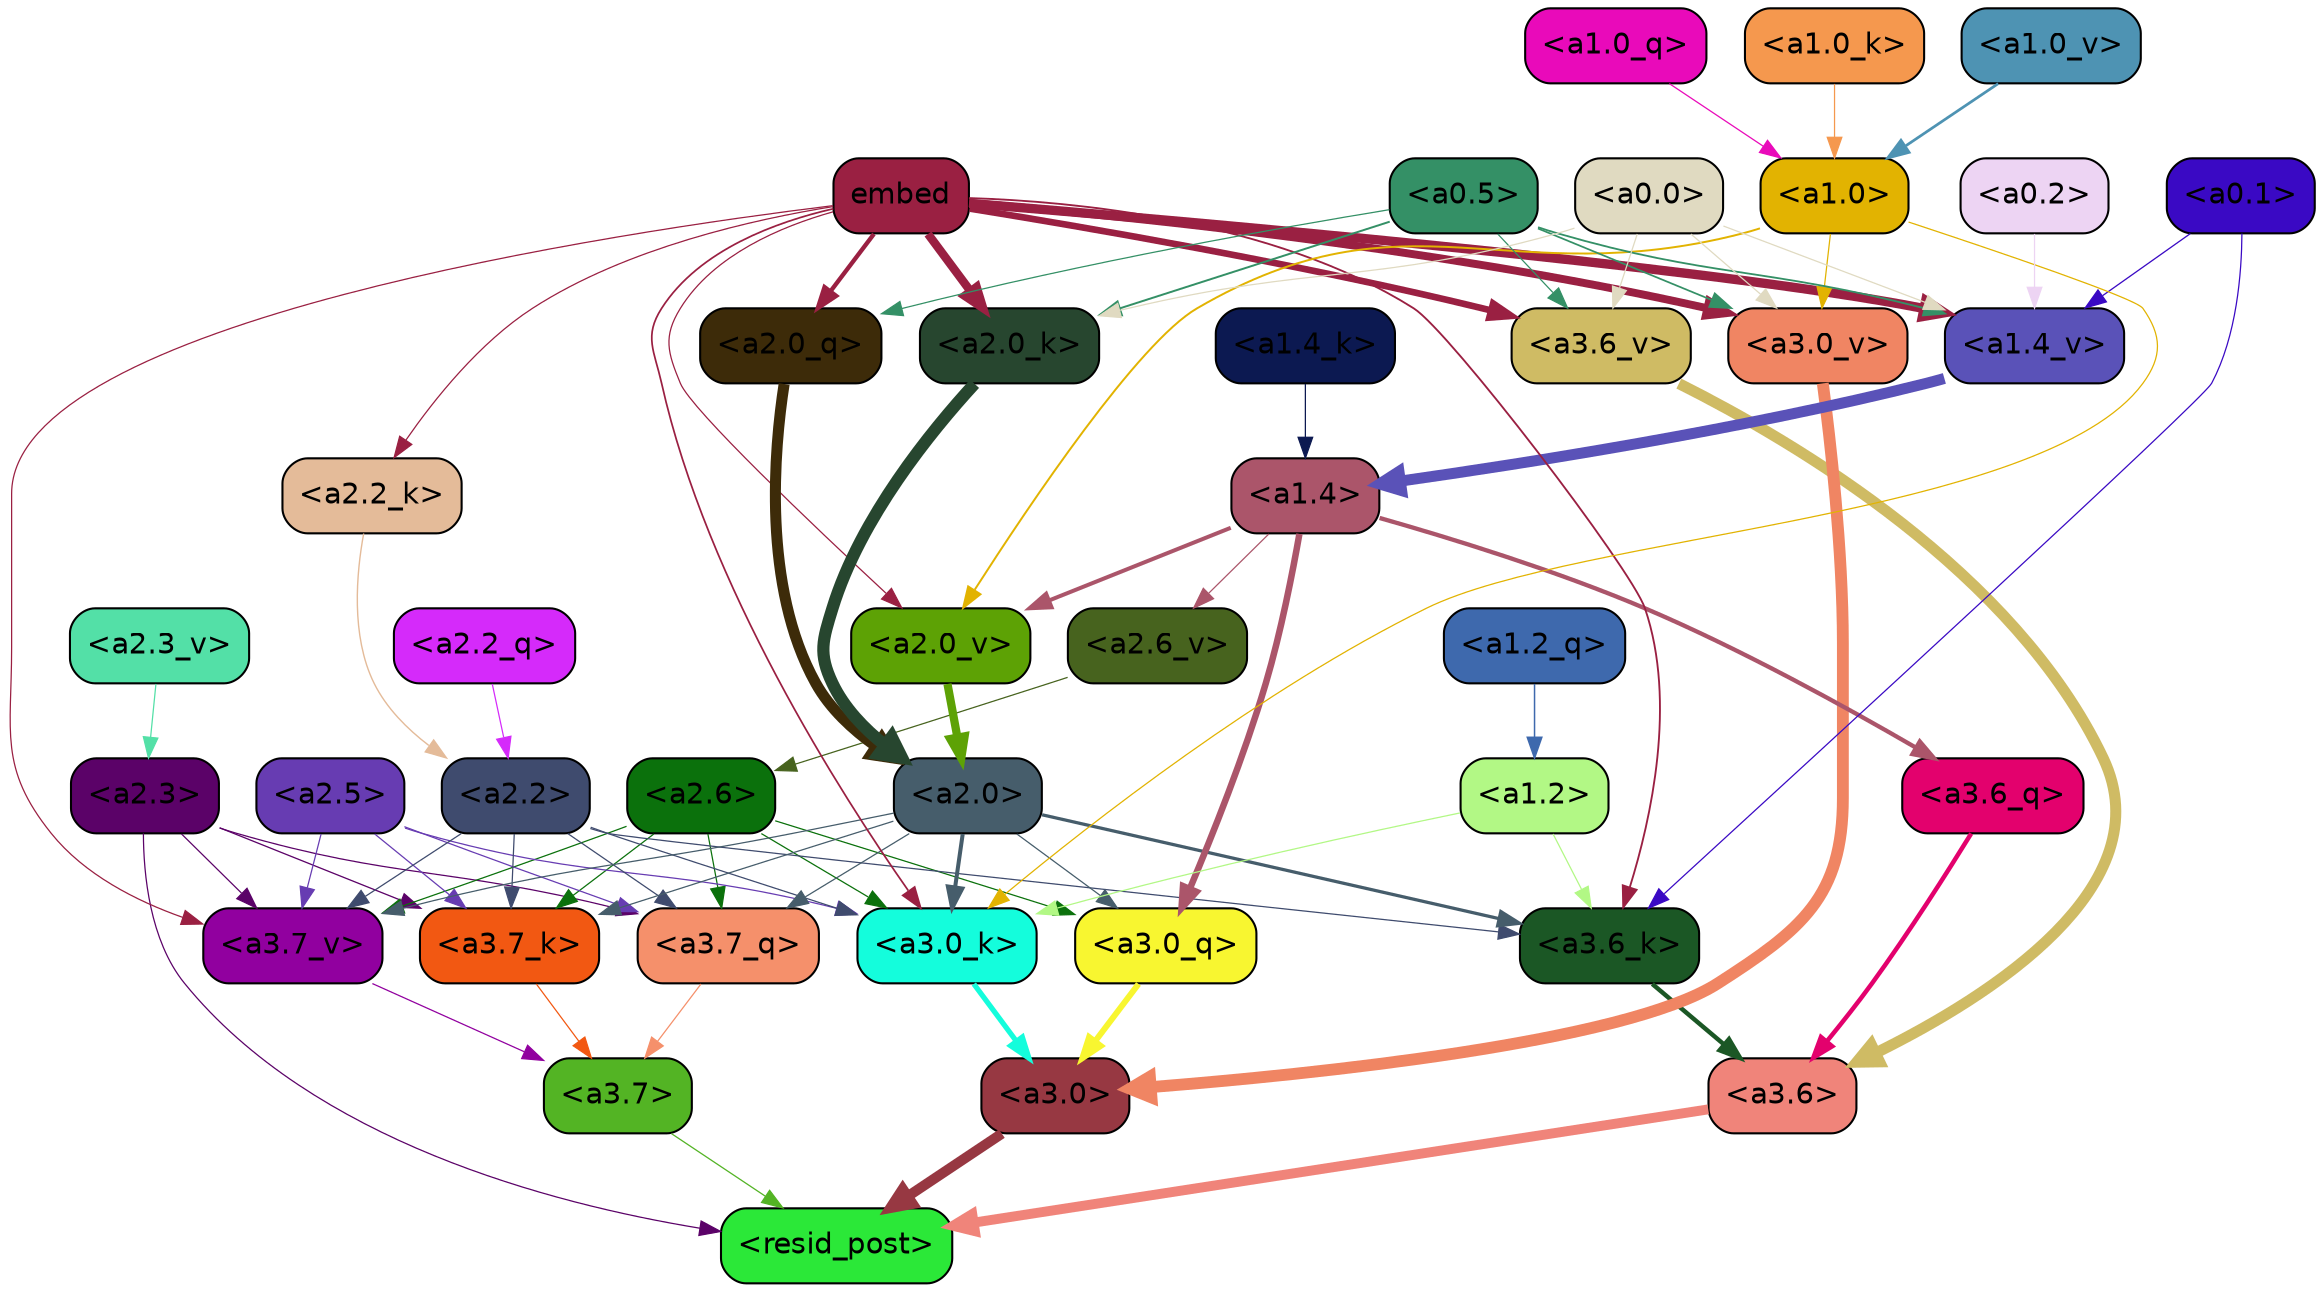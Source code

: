 strict digraph "" {
	graph [bgcolor=transparent,
		layout=dot,
		overlap=false,
		splines=true
	];
	"<a3.7>"	[color=black,
		fillcolor="#53b424",
		fontname=Helvetica,
		shape=box,
		style="filled, rounded"];
	"<resid_post>"	[color=black,
		fillcolor="#2be838",
		fontname=Helvetica,
		shape=box,
		style="filled, rounded"];
	"<a3.7>" -> "<resid_post>"	[color="#53b424",
		penwidth=0.6];
	"<a3.6>"	[color=black,
		fillcolor="#f0847a",
		fontname=Helvetica,
		shape=box,
		style="filled, rounded"];
	"<a3.6>" -> "<resid_post>"	[color="#f0847a",
		penwidth=4.751592040061951];
	"<a3.0>"	[color=black,
		fillcolor="#973842",
		fontname=Helvetica,
		shape=box,
		style="filled, rounded"];
	"<a3.0>" -> "<resid_post>"	[color="#973842",
		penwidth=4.904066681861877];
	"<a2.3>"	[color=black,
		fillcolor="#5b0268",
		fontname=Helvetica,
		shape=box,
		style="filled, rounded"];
	"<a2.3>" -> "<resid_post>"	[color="#5b0268",
		penwidth=0.6];
	"<a3.7_q>"	[color=black,
		fillcolor="#f5906b",
		fontname=Helvetica,
		shape=box,
		style="filled, rounded"];
	"<a2.3>" -> "<a3.7_q>"	[color="#5b0268",
		penwidth=0.6];
	"<a3.7_k>"	[color=black,
		fillcolor="#f25812",
		fontname=Helvetica,
		shape=box,
		style="filled, rounded"];
	"<a2.3>" -> "<a3.7_k>"	[color="#5b0268",
		penwidth=0.6069068089127541];
	"<a3.7_v>"	[color=black,
		fillcolor="#91009f",
		fontname=Helvetica,
		shape=box,
		style="filled, rounded"];
	"<a2.3>" -> "<a3.7_v>"	[color="#5b0268",
		penwidth=0.6];
	"<a3.7_q>" -> "<a3.7>"	[color="#f5906b",
		penwidth=0.6];
	"<a3.6_q>"	[color=black,
		fillcolor="#e3016d",
		fontname=Helvetica,
		shape=box,
		style="filled, rounded"];
	"<a3.6_q>" -> "<a3.6>"	[color="#e3016d",
		penwidth=2.160832464694977];
	"<a3.0_q>"	[color=black,
		fillcolor="#f8f630",
		fontname=Helvetica,
		shape=box,
		style="filled, rounded"];
	"<a3.0_q>" -> "<a3.0>"	[color="#f8f630",
		penwidth=2.870753765106201];
	"<a3.7_k>" -> "<a3.7>"	[color="#f25812",
		penwidth=0.6];
	"<a3.6_k>"	[color=black,
		fillcolor="#1b5725",
		fontname=Helvetica,
		shape=box,
		style="filled, rounded"];
	"<a3.6_k>" -> "<a3.6>"	[color="#1b5725",
		penwidth=2.13908451795578];
	"<a3.0_k>"	[color=black,
		fillcolor="#14fddc",
		fontname=Helvetica,
		shape=box,
		style="filled, rounded"];
	"<a3.0_k>" -> "<a3.0>"	[color="#14fddc",
		penwidth=2.520303964614868];
	"<a3.7_v>" -> "<a3.7>"	[color="#91009f",
		penwidth=0.6];
	"<a3.6_v>"	[color=black,
		fillcolor="#cfbb64",
		fontname=Helvetica,
		shape=box,
		style="filled, rounded"];
	"<a3.6_v>" -> "<a3.6>"	[color="#cfbb64",
		penwidth=5.297133803367615];
	"<a3.0_v>"	[color=black,
		fillcolor="#f08563",
		fontname=Helvetica,
		shape=box,
		style="filled, rounded"];
	"<a3.0_v>" -> "<a3.0>"	[color="#f08563",
		penwidth=5.680712580680847];
	"<a2.6>"	[color=black,
		fillcolor="#0b710c",
		fontname=Helvetica,
		shape=box,
		style="filled, rounded"];
	"<a2.6>" -> "<a3.7_q>"	[color="#0b710c",
		penwidth=0.6];
	"<a2.6>" -> "<a3.0_q>"	[color="#0b710c",
		penwidth=0.6];
	"<a2.6>" -> "<a3.7_k>"	[color="#0b710c",
		penwidth=0.6];
	"<a2.6>" -> "<a3.0_k>"	[color="#0b710c",
		penwidth=0.6];
	"<a2.6>" -> "<a3.7_v>"	[color="#0b710c",
		penwidth=0.6];
	"<a2.5>"	[color=black,
		fillcolor="#673cb2",
		fontname=Helvetica,
		shape=box,
		style="filled, rounded"];
	"<a2.5>" -> "<a3.7_q>"	[color="#673cb2",
		penwidth=0.6];
	"<a2.5>" -> "<a3.7_k>"	[color="#673cb2",
		penwidth=0.6];
	"<a2.5>" -> "<a3.0_k>"	[color="#673cb2",
		penwidth=0.6];
	"<a2.5>" -> "<a3.7_v>"	[color="#673cb2",
		penwidth=0.6];
	"<a2.2>"	[color=black,
		fillcolor="#3f4b6e",
		fontname=Helvetica,
		shape=box,
		style="filled, rounded"];
	"<a2.2>" -> "<a3.7_q>"	[color="#3f4b6e",
		penwidth=0.6];
	"<a2.2>" -> "<a3.7_k>"	[color="#3f4b6e",
		penwidth=0.6];
	"<a2.2>" -> "<a3.6_k>"	[color="#3f4b6e",
		penwidth=0.6];
	"<a2.2>" -> "<a3.0_k>"	[color="#3f4b6e",
		penwidth=0.6];
	"<a2.2>" -> "<a3.7_v>"	[color="#3f4b6e",
		penwidth=0.6];
	"<a2.0>"	[color=black,
		fillcolor="#465d6b",
		fontname=Helvetica,
		shape=box,
		style="filled, rounded"];
	"<a2.0>" -> "<a3.7_q>"	[color="#465d6b",
		penwidth=0.6];
	"<a2.0>" -> "<a3.0_q>"	[color="#465d6b",
		penwidth=0.6];
	"<a2.0>" -> "<a3.7_k>"	[color="#465d6b",
		penwidth=0.6];
	"<a2.0>" -> "<a3.6_k>"	[color="#465d6b",
		penwidth=1.564806342124939];
	"<a2.0>" -> "<a3.0_k>"	[color="#465d6b",
		penwidth=1.9353990852832794];
	"<a2.0>" -> "<a3.7_v>"	[color="#465d6b",
		penwidth=0.6];
	"<a1.4>"	[color=black,
		fillcolor="#ab556a",
		fontname=Helvetica,
		shape=box,
		style="filled, rounded"];
	"<a1.4>" -> "<a3.6_q>"	[color="#ab556a",
		penwidth=2.0727532356977463];
	"<a1.4>" -> "<a3.0_q>"	[color="#ab556a",
		penwidth=3.1279823780059814];
	"<a2.6_v>"	[color=black,
		fillcolor="#47631e",
		fontname=Helvetica,
		shape=box,
		style="filled, rounded"];
	"<a1.4>" -> "<a2.6_v>"	[color="#ab556a",
		penwidth=0.6];
	"<a2.0_v>"	[color=black,
		fillcolor="#5da205",
		fontname=Helvetica,
		shape=box,
		style="filled, rounded"];
	"<a1.4>" -> "<a2.0_v>"	[color="#ab556a",
		penwidth=1.9170897603034973];
	"<a1.2>"	[color=black,
		fillcolor="#b2f885",
		fontname=Helvetica,
		shape=box,
		style="filled, rounded"];
	"<a1.2>" -> "<a3.6_k>"	[color="#b2f885",
		penwidth=0.6];
	"<a1.2>" -> "<a3.0_k>"	[color="#b2f885",
		penwidth=0.6];
	"<a0.1>"	[color=black,
		fillcolor="#3a09c4",
		fontname=Helvetica,
		shape=box,
		style="filled, rounded"];
	"<a0.1>" -> "<a3.6_k>"	[color="#3a09c4",
		penwidth=0.6];
	"<a1.4_v>"	[color=black,
		fillcolor="#5a52b8",
		fontname=Helvetica,
		shape=box,
		style="filled, rounded"];
	"<a0.1>" -> "<a1.4_v>"	[color="#3a09c4",
		penwidth=0.6202214732766151];
	embed	[color=black,
		fillcolor="#9a2042",
		fontname=Helvetica,
		shape=box,
		style="filled, rounded"];
	embed -> "<a3.6_k>"	[color="#9a2042",
		penwidth=0.8915999233722687];
	embed -> "<a3.0_k>"	[color="#9a2042",
		penwidth=0.832088902592659];
	embed -> "<a3.7_v>"	[color="#9a2042",
		penwidth=0.6];
	embed -> "<a3.6_v>"	[color="#9a2042",
		penwidth=3.1840110421180725];
	embed -> "<a3.0_v>"	[color="#9a2042",
		penwidth=3.8132747188210487];
	"<a2.0_q>"	[color=black,
		fillcolor="#3d2b09",
		fontname=Helvetica,
		shape=box,
		style="filled, rounded"];
	embed -> "<a2.0_q>"	[color="#9a2042",
		penwidth=2.084651827812195];
	"<a2.2_k>"	[color=black,
		fillcolor="#e4bb99",
		fontname=Helvetica,
		shape=box,
		style="filled, rounded"];
	embed -> "<a2.2_k>"	[color="#9a2042",
		penwidth=0.6];
	"<a2.0_k>"	[color=black,
		fillcolor="#27462f",
		fontname=Helvetica,
		shape=box,
		style="filled, rounded"];
	embed -> "<a2.0_k>"	[color="#9a2042",
		penwidth=4.084526404738426];
	embed -> "<a2.0_v>"	[color="#9a2042",
		penwidth=0.6];
	embed -> "<a1.4_v>"	[color="#9a2042",
		penwidth=4.4888065457344055];
	"<a1.0>"	[color=black,
		fillcolor="#e2b301",
		fontname=Helvetica,
		shape=box,
		style="filled, rounded"];
	"<a1.0>" -> "<a3.0_k>"	[color="#e2b301",
		penwidth=0.6];
	"<a1.0>" -> "<a3.0_v>"	[color="#e2b301",
		penwidth=0.6];
	"<a1.0>" -> "<a2.0_v>"	[color="#e2b301",
		penwidth=0.9450988052412868];
	"<a0.5>"	[color=black,
		fillcolor="#349066",
		fontname=Helvetica,
		shape=box,
		style="filled, rounded"];
	"<a0.5>" -> "<a3.6_v>"	[color="#349066",
		penwidth=0.6];
	"<a0.5>" -> "<a3.0_v>"	[color="#349066",
		penwidth=0.8331108838319778];
	"<a0.5>" -> "<a2.0_q>"	[color="#349066",
		penwidth=0.6];
	"<a0.5>" -> "<a2.0_k>"	[color="#349066",
		penwidth=0.9412797391414642];
	"<a0.5>" -> "<a1.4_v>"	[color="#349066",
		penwidth=0.8757842034101486];
	"<a0.0>"	[color=black,
		fillcolor="#e0dac1",
		fontname=Helvetica,
		shape=box,
		style="filled, rounded"];
	"<a0.0>" -> "<a3.6_v>"	[color="#e0dac1",
		penwidth=0.6];
	"<a0.0>" -> "<a3.0_v>"	[color="#e0dac1",
		penwidth=0.6];
	"<a0.0>" -> "<a2.0_k>"	[color="#e0dac1",
		penwidth=0.6];
	"<a0.0>" -> "<a1.4_v>"	[color="#e0dac1",
		penwidth=0.6];
	"<a2.2_q>"	[color=black,
		fillcolor="#d52afa",
		fontname=Helvetica,
		shape=box,
		style="filled, rounded"];
	"<a2.2_q>" -> "<a2.2>"	[color="#d52afa",
		penwidth=0.6];
	"<a2.0_q>" -> "<a2.0>"	[color="#3d2b09",
		penwidth=5.29856276512146];
	"<a2.2_k>" -> "<a2.2>"	[color="#e4bb99",
		penwidth=0.6722683310508728];
	"<a2.0_k>" -> "<a2.0>"	[color="#27462f",
		penwidth=5.859246134757996];
	"<a2.6_v>" -> "<a2.6>"	[color="#47631e",
		penwidth=0.6];
	"<a2.3_v>"	[color=black,
		fillcolor="#53e0a7",
		fontname=Helvetica,
		shape=box,
		style="filled, rounded"];
	"<a2.3_v>" -> "<a2.3>"	[color="#53e0a7",
		penwidth=0.6];
	"<a2.0_v>" -> "<a2.0>"	[color="#5da205",
		penwidth=3.9621697664260864];
	"<a1.2_q>"	[color=black,
		fillcolor="#3e69ad",
		fontname=Helvetica,
		shape=box,
		style="filled, rounded"];
	"<a1.2_q>" -> "<a1.2>"	[color="#3e69ad",
		penwidth=0.7185482024215162];
	"<a1.0_q>"	[color=black,
		fillcolor="#e90aba",
		fontname=Helvetica,
		shape=box,
		style="filled, rounded"];
	"<a1.0_q>" -> "<a1.0>"	[color="#e90aba",
		penwidth=0.6];
	"<a1.4_k>"	[color=black,
		fillcolor="#0c1951",
		fontname=Helvetica,
		shape=box,
		style="filled, rounded"];
	"<a1.4_k>" -> "<a1.4>"	[color="#0c1951",
		penwidth=0.6];
	"<a1.0_k>"	[color=black,
		fillcolor="#f5984e",
		fontname=Helvetica,
		shape=box,
		style="filled, rounded"];
	"<a1.0_k>" -> "<a1.0>"	[color="#f5984e",
		penwidth=0.6];
	"<a1.4_v>" -> "<a1.4>"	[color="#5a52b8",
		penwidth=5.280138969421387];
	"<a1.0_v>"	[color=black,
		fillcolor="#4e93b3",
		fontname=Helvetica,
		shape=box,
		style="filled, rounded"];
	"<a1.0_v>" -> "<a1.0>"	[color="#4e93b3",
		penwidth=1.318962275981903];
	"<a0.2>"	[color=black,
		fillcolor="#edd4f3",
		fontname=Helvetica,
		shape=box,
		style="filled, rounded"];
	"<a0.2>" -> "<a1.4_v>"	[color="#edd4f3",
		penwidth=0.6];
}
